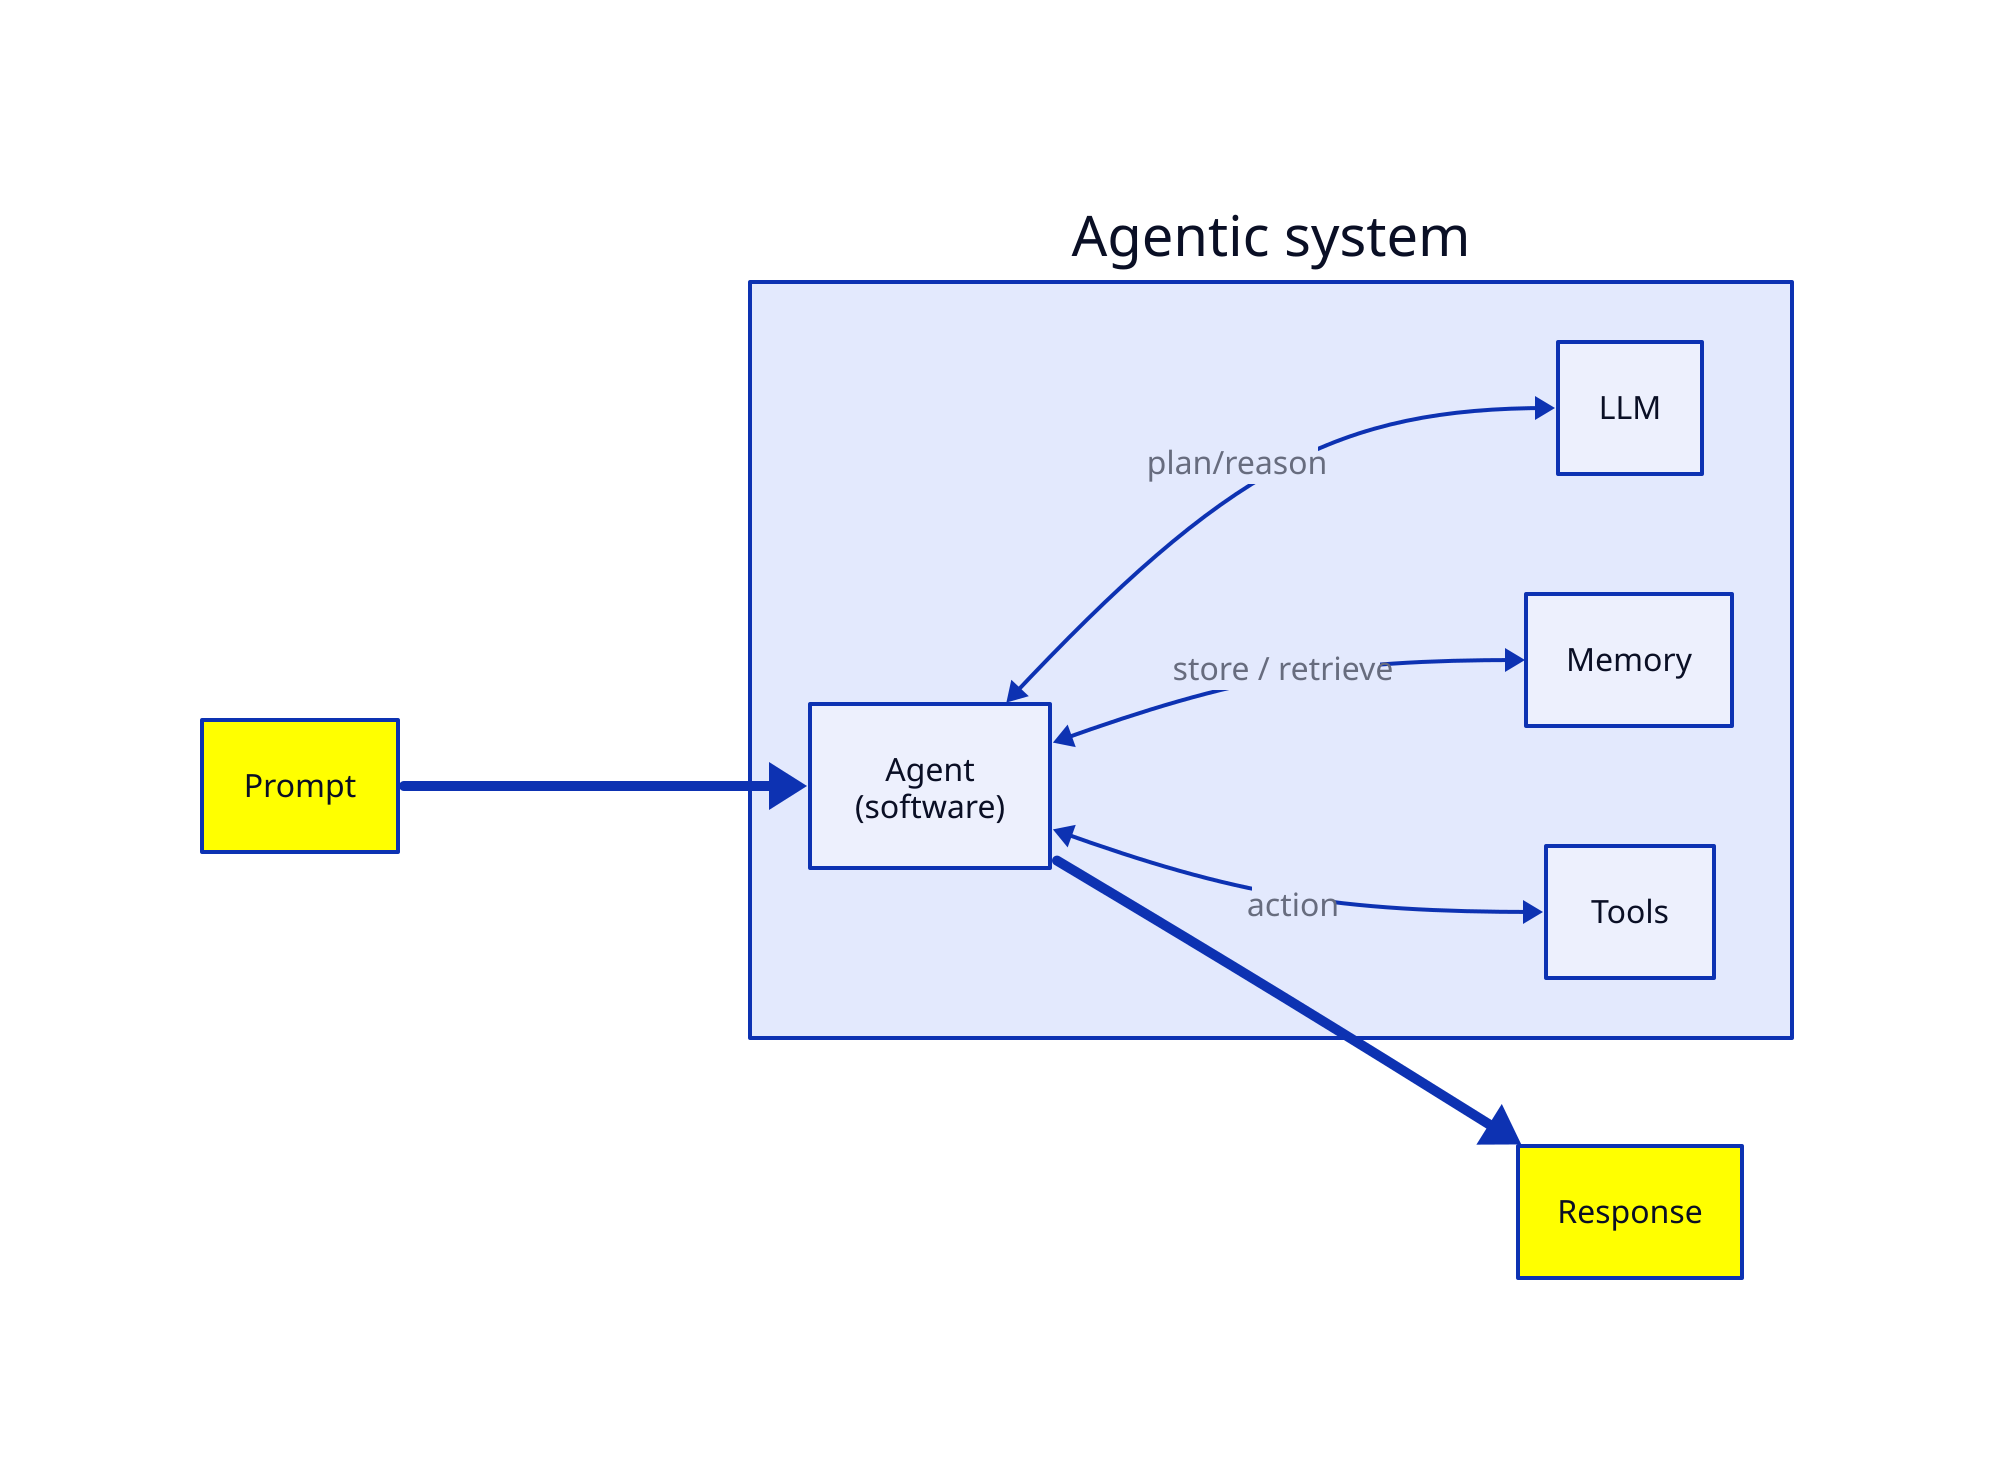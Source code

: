 direction: right
classes: {
    io: {
        style.fill: yellow
    }
    flow: {
        style.stroke-width: 5
    }
}

system : Agentic system {
    agent : Agent\n(software)
    LLM
    Memory
    Tools
}

Prompt { class: io }
Response { class: io }

Prompt -> system.agent -> Response {
    class: flow
}
system.agent <-> system.Tools : action
system.agent <-> system.Memory : store / retrieve
system.agent <-> system.LLM : plan/reason
